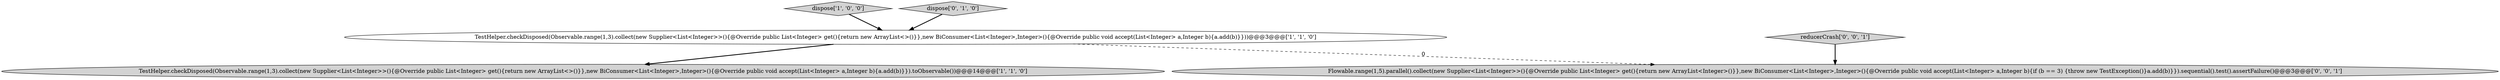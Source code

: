 digraph {
2 [style = filled, label = "dispose['1', '0', '0']", fillcolor = lightgray, shape = diamond image = "AAA0AAABBB1BBB"];
5 [style = filled, label = "reducerCrash['0', '0', '1']", fillcolor = lightgray, shape = diamond image = "AAA0AAABBB3BBB"];
3 [style = filled, label = "dispose['0', '1', '0']", fillcolor = lightgray, shape = diamond image = "AAA0AAABBB2BBB"];
4 [style = filled, label = "Flowable.range(1,5).parallel().collect(new Supplier<List<Integer>>(){@Override public List<Integer> get(){return new ArrayList<Integer>()}},new BiConsumer<List<Integer>,Integer>(){@Override public void accept(List<Integer> a,Integer b){if (b == 3) {throw new TestException()}a.add(b)}}).sequential().test().assertFailure()@@@3@@@['0', '0', '1']", fillcolor = lightgray, shape = ellipse image = "AAA0AAABBB3BBB"];
0 [style = filled, label = "TestHelper.checkDisposed(Observable.range(1,3).collect(new Supplier<List<Integer>>(){@Override public List<Integer> get(){return new ArrayList<>()}},new BiConsumer<List<Integer>,Integer>(){@Override public void accept(List<Integer> a,Integer b){a.add(b)}}))@@@3@@@['1', '1', '0']", fillcolor = white, shape = ellipse image = "AAA0AAABBB1BBB"];
1 [style = filled, label = "TestHelper.checkDisposed(Observable.range(1,3).collect(new Supplier<List<Integer>>(){@Override public List<Integer> get(){return new ArrayList<>()}},new BiConsumer<List<Integer>,Integer>(){@Override public void accept(List<Integer> a,Integer b){a.add(b)}}).toObservable())@@@14@@@['1', '1', '0']", fillcolor = lightgray, shape = ellipse image = "AAA0AAABBB1BBB"];
2->0 [style = bold, label=""];
3->0 [style = bold, label=""];
0->4 [style = dashed, label="0"];
0->1 [style = bold, label=""];
5->4 [style = bold, label=""];
}
